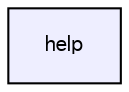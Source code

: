digraph G {
  compound=true
  node [ fontsize="10", fontname="FreeSans"];
  edge [ labelfontsize="10", labelfontname="FreeSans"];
  dir_d4757d024836386c7d77ae8a10a09482 [shape=box, label="help", style="filled", fillcolor="#eeeeff", pencolor="black", URL="dir_d4757d024836386c7d77ae8a10a09482.html"];
}

